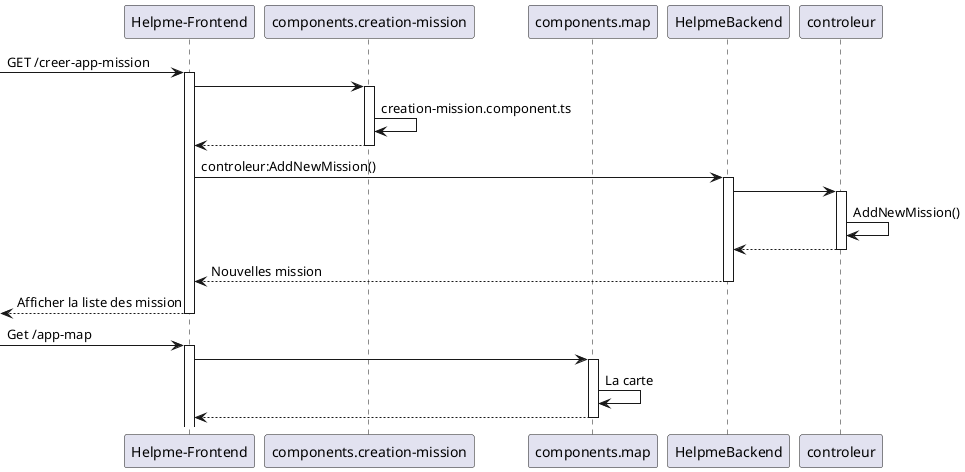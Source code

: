 @startuml projetHelpMe

participant "Helpme-Frontend" as Frontend
Participant "components.creation-mission" as creationmission
Participant "components.map" as map
participant "HelpmeBackend" as Backend
participant "controleur" as controleur

[-> Frontend : GET /creer-app-mission
activate Frontend
Frontend -> creationmission
activate creationmission
creationmission -> creationmission : creation-mission.component.ts
creationmission --> Frontend
deactivate creationmission
Frontend -> Backend: controleur:AddNewMission()
activate Backend
Backend -> controleur
activate controleur
controleur ->controleur:AddNewMission()
controleur --> Backend
deactivate controleur
Backend --> Frontend: Nouvelles mission
deactivate Backend
[<-- Frontend: Afficher la liste des mission
deactivate Frontend

[-> Frontend: Get /app-map
activate Frontend
Frontend -> map
activate map
map -> map: La carte
map --> Frontend
deactivate map

@enduml
